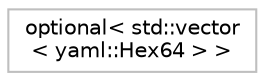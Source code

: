 digraph "Graphical Class Hierarchy"
{
 // LATEX_PDF_SIZE
  bgcolor="transparent";
  edge [fontname="Helvetica",fontsize="10",labelfontname="Helvetica",labelfontsize="10"];
  node [fontname="Helvetica",fontsize="10",shape=record];
  rankdir="LR";
  Node0 [label="optional\< std::vector\l\< yaml::Hex64 \> \>",height=0.2,width=0.4,color="grey75",tooltip=" "];
}
